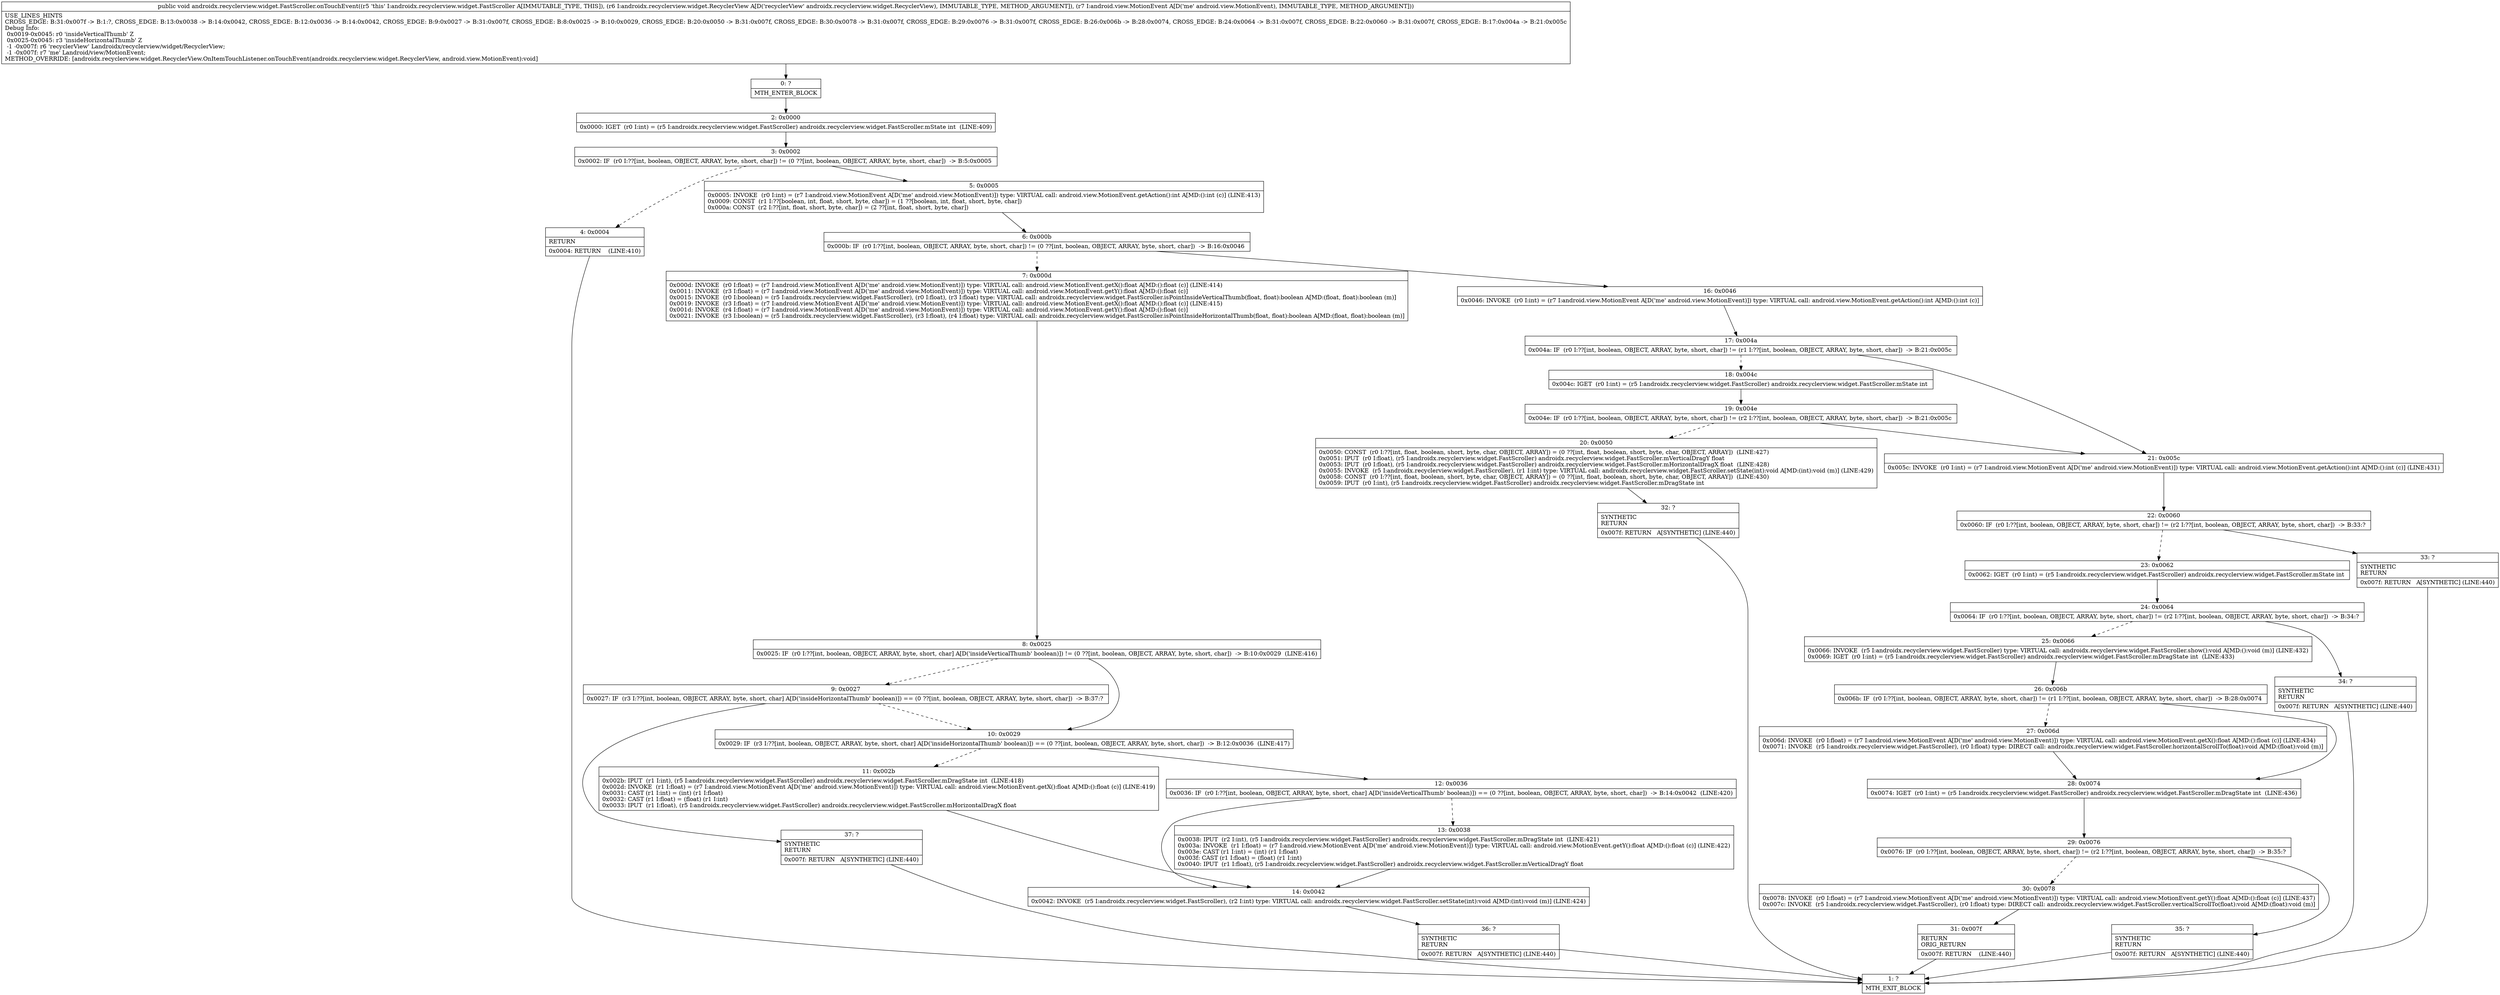 digraph "CFG forandroidx.recyclerview.widget.FastScroller.onTouchEvent(Landroidx\/recyclerview\/widget\/RecyclerView;Landroid\/view\/MotionEvent;)V" {
Node_0 [shape=record,label="{0\:\ ?|MTH_ENTER_BLOCK\l}"];
Node_2 [shape=record,label="{2\:\ 0x0000|0x0000: IGET  (r0 I:int) = (r5 I:androidx.recyclerview.widget.FastScroller) androidx.recyclerview.widget.FastScroller.mState int  (LINE:409)\l}"];
Node_3 [shape=record,label="{3\:\ 0x0002|0x0002: IF  (r0 I:??[int, boolean, OBJECT, ARRAY, byte, short, char]) != (0 ??[int, boolean, OBJECT, ARRAY, byte, short, char])  \-\> B:5:0x0005 \l}"];
Node_4 [shape=record,label="{4\:\ 0x0004|RETURN\l|0x0004: RETURN    (LINE:410)\l}"];
Node_1 [shape=record,label="{1\:\ ?|MTH_EXIT_BLOCK\l}"];
Node_5 [shape=record,label="{5\:\ 0x0005|0x0005: INVOKE  (r0 I:int) = (r7 I:android.view.MotionEvent A[D('me' android.view.MotionEvent)]) type: VIRTUAL call: android.view.MotionEvent.getAction():int A[MD:():int (c)] (LINE:413)\l0x0009: CONST  (r1 I:??[boolean, int, float, short, byte, char]) = (1 ??[boolean, int, float, short, byte, char]) \l0x000a: CONST  (r2 I:??[int, float, short, byte, char]) = (2 ??[int, float, short, byte, char]) \l}"];
Node_6 [shape=record,label="{6\:\ 0x000b|0x000b: IF  (r0 I:??[int, boolean, OBJECT, ARRAY, byte, short, char]) != (0 ??[int, boolean, OBJECT, ARRAY, byte, short, char])  \-\> B:16:0x0046 \l}"];
Node_7 [shape=record,label="{7\:\ 0x000d|0x000d: INVOKE  (r0 I:float) = (r7 I:android.view.MotionEvent A[D('me' android.view.MotionEvent)]) type: VIRTUAL call: android.view.MotionEvent.getX():float A[MD:():float (c)] (LINE:414)\l0x0011: INVOKE  (r3 I:float) = (r7 I:android.view.MotionEvent A[D('me' android.view.MotionEvent)]) type: VIRTUAL call: android.view.MotionEvent.getY():float A[MD:():float (c)]\l0x0015: INVOKE  (r0 I:boolean) = (r5 I:androidx.recyclerview.widget.FastScroller), (r0 I:float), (r3 I:float) type: VIRTUAL call: androidx.recyclerview.widget.FastScroller.isPointInsideVerticalThumb(float, float):boolean A[MD:(float, float):boolean (m)]\l0x0019: INVOKE  (r3 I:float) = (r7 I:android.view.MotionEvent A[D('me' android.view.MotionEvent)]) type: VIRTUAL call: android.view.MotionEvent.getX():float A[MD:():float (c)] (LINE:415)\l0x001d: INVOKE  (r4 I:float) = (r7 I:android.view.MotionEvent A[D('me' android.view.MotionEvent)]) type: VIRTUAL call: android.view.MotionEvent.getY():float A[MD:():float (c)]\l0x0021: INVOKE  (r3 I:boolean) = (r5 I:androidx.recyclerview.widget.FastScroller), (r3 I:float), (r4 I:float) type: VIRTUAL call: androidx.recyclerview.widget.FastScroller.isPointInsideHorizontalThumb(float, float):boolean A[MD:(float, float):boolean (m)]\l}"];
Node_8 [shape=record,label="{8\:\ 0x0025|0x0025: IF  (r0 I:??[int, boolean, OBJECT, ARRAY, byte, short, char] A[D('insideVerticalThumb' boolean)]) != (0 ??[int, boolean, OBJECT, ARRAY, byte, short, char])  \-\> B:10:0x0029  (LINE:416)\l}"];
Node_9 [shape=record,label="{9\:\ 0x0027|0x0027: IF  (r3 I:??[int, boolean, OBJECT, ARRAY, byte, short, char] A[D('insideHorizontalThumb' boolean)]) == (0 ??[int, boolean, OBJECT, ARRAY, byte, short, char])  \-\> B:37:? \l}"];
Node_37 [shape=record,label="{37\:\ ?|SYNTHETIC\lRETURN\l|0x007f: RETURN   A[SYNTHETIC] (LINE:440)\l}"];
Node_10 [shape=record,label="{10\:\ 0x0029|0x0029: IF  (r3 I:??[int, boolean, OBJECT, ARRAY, byte, short, char] A[D('insideHorizontalThumb' boolean)]) == (0 ??[int, boolean, OBJECT, ARRAY, byte, short, char])  \-\> B:12:0x0036  (LINE:417)\l}"];
Node_11 [shape=record,label="{11\:\ 0x002b|0x002b: IPUT  (r1 I:int), (r5 I:androidx.recyclerview.widget.FastScroller) androidx.recyclerview.widget.FastScroller.mDragState int  (LINE:418)\l0x002d: INVOKE  (r1 I:float) = (r7 I:android.view.MotionEvent A[D('me' android.view.MotionEvent)]) type: VIRTUAL call: android.view.MotionEvent.getX():float A[MD:():float (c)] (LINE:419)\l0x0031: CAST (r1 I:int) = (int) (r1 I:float) \l0x0032: CAST (r1 I:float) = (float) (r1 I:int) \l0x0033: IPUT  (r1 I:float), (r5 I:androidx.recyclerview.widget.FastScroller) androidx.recyclerview.widget.FastScroller.mHorizontalDragX float \l}"];
Node_14 [shape=record,label="{14\:\ 0x0042|0x0042: INVOKE  (r5 I:androidx.recyclerview.widget.FastScroller), (r2 I:int) type: VIRTUAL call: androidx.recyclerview.widget.FastScroller.setState(int):void A[MD:(int):void (m)] (LINE:424)\l}"];
Node_36 [shape=record,label="{36\:\ ?|SYNTHETIC\lRETURN\l|0x007f: RETURN   A[SYNTHETIC] (LINE:440)\l}"];
Node_12 [shape=record,label="{12\:\ 0x0036|0x0036: IF  (r0 I:??[int, boolean, OBJECT, ARRAY, byte, short, char] A[D('insideVerticalThumb' boolean)]) == (0 ??[int, boolean, OBJECT, ARRAY, byte, short, char])  \-\> B:14:0x0042  (LINE:420)\l}"];
Node_13 [shape=record,label="{13\:\ 0x0038|0x0038: IPUT  (r2 I:int), (r5 I:androidx.recyclerview.widget.FastScroller) androidx.recyclerview.widget.FastScroller.mDragState int  (LINE:421)\l0x003a: INVOKE  (r1 I:float) = (r7 I:android.view.MotionEvent A[D('me' android.view.MotionEvent)]) type: VIRTUAL call: android.view.MotionEvent.getY():float A[MD:():float (c)] (LINE:422)\l0x003e: CAST (r1 I:int) = (int) (r1 I:float) \l0x003f: CAST (r1 I:float) = (float) (r1 I:int) \l0x0040: IPUT  (r1 I:float), (r5 I:androidx.recyclerview.widget.FastScroller) androidx.recyclerview.widget.FastScroller.mVerticalDragY float \l}"];
Node_16 [shape=record,label="{16\:\ 0x0046|0x0046: INVOKE  (r0 I:int) = (r7 I:android.view.MotionEvent A[D('me' android.view.MotionEvent)]) type: VIRTUAL call: android.view.MotionEvent.getAction():int A[MD:():int (c)]\l}"];
Node_17 [shape=record,label="{17\:\ 0x004a|0x004a: IF  (r0 I:??[int, boolean, OBJECT, ARRAY, byte, short, char]) != (r1 I:??[int, boolean, OBJECT, ARRAY, byte, short, char])  \-\> B:21:0x005c \l}"];
Node_18 [shape=record,label="{18\:\ 0x004c|0x004c: IGET  (r0 I:int) = (r5 I:androidx.recyclerview.widget.FastScroller) androidx.recyclerview.widget.FastScroller.mState int \l}"];
Node_19 [shape=record,label="{19\:\ 0x004e|0x004e: IF  (r0 I:??[int, boolean, OBJECT, ARRAY, byte, short, char]) != (r2 I:??[int, boolean, OBJECT, ARRAY, byte, short, char])  \-\> B:21:0x005c \l}"];
Node_20 [shape=record,label="{20\:\ 0x0050|0x0050: CONST  (r0 I:??[int, float, boolean, short, byte, char, OBJECT, ARRAY]) = (0 ??[int, float, boolean, short, byte, char, OBJECT, ARRAY])  (LINE:427)\l0x0051: IPUT  (r0 I:float), (r5 I:androidx.recyclerview.widget.FastScroller) androidx.recyclerview.widget.FastScroller.mVerticalDragY float \l0x0053: IPUT  (r0 I:float), (r5 I:androidx.recyclerview.widget.FastScroller) androidx.recyclerview.widget.FastScroller.mHorizontalDragX float  (LINE:428)\l0x0055: INVOKE  (r5 I:androidx.recyclerview.widget.FastScroller), (r1 I:int) type: VIRTUAL call: androidx.recyclerview.widget.FastScroller.setState(int):void A[MD:(int):void (m)] (LINE:429)\l0x0058: CONST  (r0 I:??[int, float, boolean, short, byte, char, OBJECT, ARRAY]) = (0 ??[int, float, boolean, short, byte, char, OBJECT, ARRAY])  (LINE:430)\l0x0059: IPUT  (r0 I:int), (r5 I:androidx.recyclerview.widget.FastScroller) androidx.recyclerview.widget.FastScroller.mDragState int \l}"];
Node_32 [shape=record,label="{32\:\ ?|SYNTHETIC\lRETURN\l|0x007f: RETURN   A[SYNTHETIC] (LINE:440)\l}"];
Node_21 [shape=record,label="{21\:\ 0x005c|0x005c: INVOKE  (r0 I:int) = (r7 I:android.view.MotionEvent A[D('me' android.view.MotionEvent)]) type: VIRTUAL call: android.view.MotionEvent.getAction():int A[MD:():int (c)] (LINE:431)\l}"];
Node_22 [shape=record,label="{22\:\ 0x0060|0x0060: IF  (r0 I:??[int, boolean, OBJECT, ARRAY, byte, short, char]) != (r2 I:??[int, boolean, OBJECT, ARRAY, byte, short, char])  \-\> B:33:? \l}"];
Node_23 [shape=record,label="{23\:\ 0x0062|0x0062: IGET  (r0 I:int) = (r5 I:androidx.recyclerview.widget.FastScroller) androidx.recyclerview.widget.FastScroller.mState int \l}"];
Node_24 [shape=record,label="{24\:\ 0x0064|0x0064: IF  (r0 I:??[int, boolean, OBJECT, ARRAY, byte, short, char]) != (r2 I:??[int, boolean, OBJECT, ARRAY, byte, short, char])  \-\> B:34:? \l}"];
Node_25 [shape=record,label="{25\:\ 0x0066|0x0066: INVOKE  (r5 I:androidx.recyclerview.widget.FastScroller) type: VIRTUAL call: androidx.recyclerview.widget.FastScroller.show():void A[MD:():void (m)] (LINE:432)\l0x0069: IGET  (r0 I:int) = (r5 I:androidx.recyclerview.widget.FastScroller) androidx.recyclerview.widget.FastScroller.mDragState int  (LINE:433)\l}"];
Node_26 [shape=record,label="{26\:\ 0x006b|0x006b: IF  (r0 I:??[int, boolean, OBJECT, ARRAY, byte, short, char]) != (r1 I:??[int, boolean, OBJECT, ARRAY, byte, short, char])  \-\> B:28:0x0074 \l}"];
Node_27 [shape=record,label="{27\:\ 0x006d|0x006d: INVOKE  (r0 I:float) = (r7 I:android.view.MotionEvent A[D('me' android.view.MotionEvent)]) type: VIRTUAL call: android.view.MotionEvent.getX():float A[MD:():float (c)] (LINE:434)\l0x0071: INVOKE  (r5 I:androidx.recyclerview.widget.FastScroller), (r0 I:float) type: DIRECT call: androidx.recyclerview.widget.FastScroller.horizontalScrollTo(float):void A[MD:(float):void (m)]\l}"];
Node_28 [shape=record,label="{28\:\ 0x0074|0x0074: IGET  (r0 I:int) = (r5 I:androidx.recyclerview.widget.FastScroller) androidx.recyclerview.widget.FastScroller.mDragState int  (LINE:436)\l}"];
Node_29 [shape=record,label="{29\:\ 0x0076|0x0076: IF  (r0 I:??[int, boolean, OBJECT, ARRAY, byte, short, char]) != (r2 I:??[int, boolean, OBJECT, ARRAY, byte, short, char])  \-\> B:35:? \l}"];
Node_30 [shape=record,label="{30\:\ 0x0078|0x0078: INVOKE  (r0 I:float) = (r7 I:android.view.MotionEvent A[D('me' android.view.MotionEvent)]) type: VIRTUAL call: android.view.MotionEvent.getY():float A[MD:():float (c)] (LINE:437)\l0x007c: INVOKE  (r5 I:androidx.recyclerview.widget.FastScroller), (r0 I:float) type: DIRECT call: androidx.recyclerview.widget.FastScroller.verticalScrollTo(float):void A[MD:(float):void (m)]\l}"];
Node_31 [shape=record,label="{31\:\ 0x007f|RETURN\lORIG_RETURN\l|0x007f: RETURN    (LINE:440)\l}"];
Node_35 [shape=record,label="{35\:\ ?|SYNTHETIC\lRETURN\l|0x007f: RETURN   A[SYNTHETIC] (LINE:440)\l}"];
Node_34 [shape=record,label="{34\:\ ?|SYNTHETIC\lRETURN\l|0x007f: RETURN   A[SYNTHETIC] (LINE:440)\l}"];
Node_33 [shape=record,label="{33\:\ ?|SYNTHETIC\lRETURN\l|0x007f: RETURN   A[SYNTHETIC] (LINE:440)\l}"];
MethodNode[shape=record,label="{public void androidx.recyclerview.widget.FastScroller.onTouchEvent((r5 'this' I:androidx.recyclerview.widget.FastScroller A[IMMUTABLE_TYPE, THIS]), (r6 I:androidx.recyclerview.widget.RecyclerView A[D('recyclerView' androidx.recyclerview.widget.RecyclerView), IMMUTABLE_TYPE, METHOD_ARGUMENT]), (r7 I:android.view.MotionEvent A[D('me' android.view.MotionEvent), IMMUTABLE_TYPE, METHOD_ARGUMENT]))  | USE_LINES_HINTS\lCROSS_EDGE: B:31:0x007f \-\> B:1:?, CROSS_EDGE: B:13:0x0038 \-\> B:14:0x0042, CROSS_EDGE: B:12:0x0036 \-\> B:14:0x0042, CROSS_EDGE: B:9:0x0027 \-\> B:31:0x007f, CROSS_EDGE: B:8:0x0025 \-\> B:10:0x0029, CROSS_EDGE: B:20:0x0050 \-\> B:31:0x007f, CROSS_EDGE: B:30:0x0078 \-\> B:31:0x007f, CROSS_EDGE: B:29:0x0076 \-\> B:31:0x007f, CROSS_EDGE: B:26:0x006b \-\> B:28:0x0074, CROSS_EDGE: B:24:0x0064 \-\> B:31:0x007f, CROSS_EDGE: B:22:0x0060 \-\> B:31:0x007f, CROSS_EDGE: B:17:0x004a \-\> B:21:0x005c\lDebug Info:\l  0x0019\-0x0045: r0 'insideVerticalThumb' Z\l  0x0025\-0x0045: r3 'insideHorizontalThumb' Z\l  \-1 \-0x007f: r6 'recyclerView' Landroidx\/recyclerview\/widget\/RecyclerView;\l  \-1 \-0x007f: r7 'me' Landroid\/view\/MotionEvent;\lMETHOD_OVERRIDE: [androidx.recyclerview.widget.RecyclerView.OnItemTouchListener.onTouchEvent(androidx.recyclerview.widget.RecyclerView, android.view.MotionEvent):void]\l}"];
MethodNode -> Node_0;Node_0 -> Node_2;
Node_2 -> Node_3;
Node_3 -> Node_4[style=dashed];
Node_3 -> Node_5;
Node_4 -> Node_1;
Node_5 -> Node_6;
Node_6 -> Node_7[style=dashed];
Node_6 -> Node_16;
Node_7 -> Node_8;
Node_8 -> Node_9[style=dashed];
Node_8 -> Node_10;
Node_9 -> Node_10[style=dashed];
Node_9 -> Node_37;
Node_37 -> Node_1;
Node_10 -> Node_11[style=dashed];
Node_10 -> Node_12;
Node_11 -> Node_14;
Node_14 -> Node_36;
Node_36 -> Node_1;
Node_12 -> Node_13[style=dashed];
Node_12 -> Node_14;
Node_13 -> Node_14;
Node_16 -> Node_17;
Node_17 -> Node_18[style=dashed];
Node_17 -> Node_21;
Node_18 -> Node_19;
Node_19 -> Node_20[style=dashed];
Node_19 -> Node_21;
Node_20 -> Node_32;
Node_32 -> Node_1;
Node_21 -> Node_22;
Node_22 -> Node_23[style=dashed];
Node_22 -> Node_33;
Node_23 -> Node_24;
Node_24 -> Node_25[style=dashed];
Node_24 -> Node_34;
Node_25 -> Node_26;
Node_26 -> Node_27[style=dashed];
Node_26 -> Node_28;
Node_27 -> Node_28;
Node_28 -> Node_29;
Node_29 -> Node_30[style=dashed];
Node_29 -> Node_35;
Node_30 -> Node_31;
Node_31 -> Node_1;
Node_35 -> Node_1;
Node_34 -> Node_1;
Node_33 -> Node_1;
}

